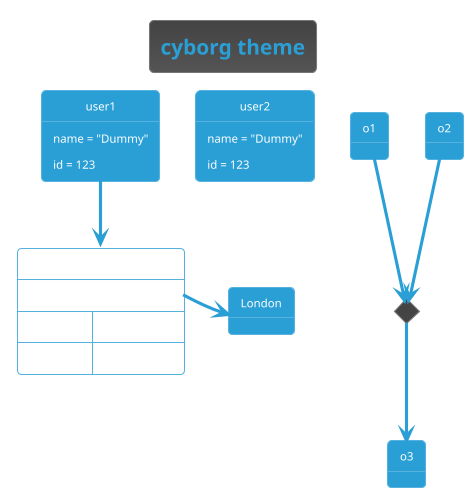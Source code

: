 ' Do not edit
' Theme Gallery
' autogenerated by script
'
@startuml
!theme cyborg
title cyborg theme

object user1
user1 : name = "Dummy"
user1 : id = 123

object user2 {
  name = "Dummy"
  id = 123
}

object o1
object o2
diamond dia
object o3

o1  --> dia
o2  --> dia
dia --> o3

object London

map CapitalCity {
 UK *-> London
 USA => Washington
 Germany => Berlin
}

user1 --> CapitalCity
@enduml
